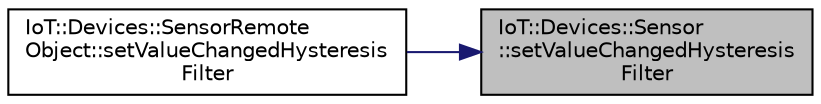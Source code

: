 digraph "IoT::Devices::Sensor::setValueChangedHysteresisFilter"
{
 // LATEX_PDF_SIZE
  edge [fontname="Helvetica",fontsize="10",labelfontname="Helvetica",labelfontsize="10"];
  node [fontname="Helvetica",fontsize="10",shape=record];
  rankdir="RL";
  Node1 [label="IoT::Devices::Sensor\l::setValueChangedHysteresis\lFilter",height=0.2,width=0.4,color="black", fillcolor="grey75", style="filled", fontcolor="black",tooltip="Sets a Poco::RemotingNG::MinimumIntervalOrDeltaFilter for the valueChanged event."];
  Node1 -> Node2 [dir="back",color="midnightblue",fontsize="10",style="solid",fontname="Helvetica"];
  Node2 [label="IoT::Devices::SensorRemote\lObject::setValueChangedHysteresis\lFilter",height=0.2,width=0.4,color="black", fillcolor="white", style="filled",URL="$classIoT_1_1Devices_1_1SensorRemoteObject.html#a5680395c4c498795957f021b85d312de",tooltip=" "];
}
